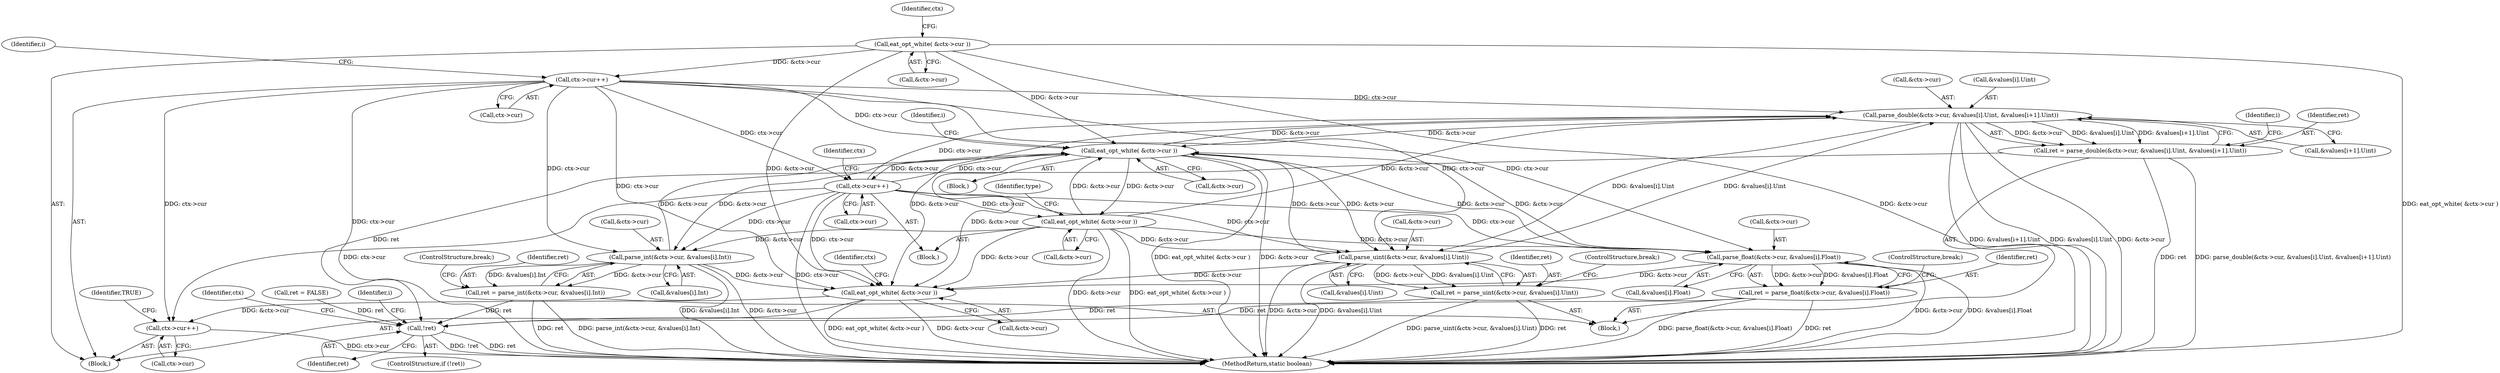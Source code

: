 digraph "0_virglrenderer_e534b51ca3c3cd25f3990589932a9ed711c59b27@array" {
"1002869" [label="(Call,parse_double(&ctx->cur, &values[i].Uint, &values[i+1].Uint))"];
"1002817" [label="(Call,ctx->cur++)"];
"1002799" [label="(Call,eat_opt_white( &ctx->cur ))"];
"1002831" [label="(Call,eat_opt_white( &ctx->cur ))"];
"1002894" [label="(Call,parse_float(&ctx->cur, &values[i].Float))"];
"1002854" [label="(Call,ctx->cur++)"];
"1002858" [label="(Call,eat_opt_white( &ctx->cur ))"];
"1002909" [label="(Call,parse_uint(&ctx->cur, &values[i].Uint))"];
"1002869" [label="(Call,parse_double(&ctx->cur, &values[i].Uint, &values[i+1].Uint))"];
"1002924" [label="(Call,parse_int(&ctx->cur, &values[i].Int))"];
"1002867" [label="(Call,ret = parse_double(&ctx->cur, &values[i].Uint, &values[i+1].Uint))"];
"1002944" [label="(Call,!ret)"];
"1002907" [label="(Call,ret = parse_uint(&ctx->cur, &values[i].Uint))"];
"1002952" [label="(Call,eat_opt_white( &ctx->cur ))"];
"1002970" [label="(Call,ctx->cur++)"];
"1002892" [label="(Call,ret = parse_float(&ctx->cur, &values[i].Float))"];
"1002922" [label="(Call,ret = parse_int(&ctx->cur, &values[i].Int))"];
"1002874" [label="(Call,&values[i].Uint)"];
"1002920" [label="(ControlStructure,break;)"];
"1002864" [label="(Identifier,type)"];
"1002909" [label="(Call,parse_uint(&ctx->cur, &values[i].Uint))"];
"1002799" [label="(Call,eat_opt_white( &ctx->cur ))"];
"1002892" [label="(Call,ret = parse_float(&ctx->cur, &values[i].Float))"];
"1002817" [label="(Call,ctx->cur++)"];
"1002961" [label="(Identifier,ctx)"];
"1002889" [label="(Identifier,i)"];
"1002895" [label="(Call,&ctx->cur)"];
"1002914" [label="(Call,&values[i].Uint)"];
"1002945" [label="(Identifier,ret)"];
"1002854" [label="(Call,ctx->cur++)"];
"1002859" [label="(Call,&ctx->cur)"];
"1002948" [label="(Identifier,ctx)"];
"1002953" [label="(Call,&ctx->cur)"];
"1002970" [label="(Call,ctx->cur++)"];
"1002868" [label="(Identifier,ret)"];
"1004155" [label="(MethodReturn,static boolean)"];
"1002823" [label="(Identifier,i)"];
"1002943" [label="(ControlStructure,if (!ret))"];
"1002865" [label="(Block,)"];
"1002840" [label="(Block,)"];
"1002905" [label="(ControlStructure,break;)"];
"1002924" [label="(Call,parse_int(&ctx->cur, &values[i].Int))"];
"1002800" [label="(Call,&ctx->cur)"];
"1002939" [label="(Call,ret = FALSE)"];
"1002818" [label="(Call,ctx->cur)"];
"1002935" [label="(ControlStructure,break;)"];
"1002944" [label="(Call,!ret)"];
"1002880" [label="(Call,&values[i+1].Uint)"];
"1002908" [label="(Identifier,ret)"];
"1002808" [label="(Identifier,ctx)"];
"1002832" [label="(Call,&ctx->cur)"];
"1002971" [label="(Call,ctx->cur)"];
"1002869" [label="(Call,parse_double(&ctx->cur, &values[i].Uint, &values[i+1].Uint))"];
"1002858" [label="(Call,eat_opt_white( &ctx->cur ))"];
"1002929" [label="(Call,&values[i].Int)"];
"1002975" [label="(Identifier,TRUE)"];
"1002952" [label="(Call,eat_opt_white( &ctx->cur ))"];
"1002855" [label="(Call,ctx->cur)"];
"1002893" [label="(Identifier,ret)"];
"1002925" [label="(Call,&ctx->cur)"];
"1002899" [label="(Call,&values[i].Float)"];
"1002923" [label="(Identifier,ret)"];
"1002867" [label="(Call,ret = parse_double(&ctx->cur, &values[i].Uint, &values[i+1].Uint))"];
"1002870" [label="(Call,&ctx->cur)"];
"1002831" [label="(Call,eat_opt_white( &ctx->cur ))"];
"1002894" [label="(Call,parse_float(&ctx->cur, &values[i].Float))"];
"1002830" [label="(Block,)"];
"1002838" [label="(Identifier,i)"];
"1002910" [label="(Call,&ctx->cur)"];
"1002796" [label="(Block,)"];
"1002829" [label="(Identifier,i)"];
"1002861" [label="(Identifier,ctx)"];
"1002907" [label="(Call,ret = parse_uint(&ctx->cur, &values[i].Uint))"];
"1002922" [label="(Call,ret = parse_int(&ctx->cur, &values[i].Int))"];
"1002869" -> "1002867"  [label="AST: "];
"1002869" -> "1002880"  [label="CFG: "];
"1002870" -> "1002869"  [label="AST: "];
"1002874" -> "1002869"  [label="AST: "];
"1002880" -> "1002869"  [label="AST: "];
"1002867" -> "1002869"  [label="CFG: "];
"1002869" -> "1004155"  [label="DDG: &values[i+1].Uint"];
"1002869" -> "1004155"  [label="DDG: &values[i].Uint"];
"1002869" -> "1004155"  [label="DDG: &ctx->cur"];
"1002869" -> "1002831"  [label="DDG: &ctx->cur"];
"1002869" -> "1002867"  [label="DDG: &ctx->cur"];
"1002869" -> "1002867"  [label="DDG: &values[i].Uint"];
"1002869" -> "1002867"  [label="DDG: &values[i+1].Uint"];
"1002817" -> "1002869"  [label="DDG: ctx->cur"];
"1002831" -> "1002869"  [label="DDG: &ctx->cur"];
"1002854" -> "1002869"  [label="DDG: ctx->cur"];
"1002858" -> "1002869"  [label="DDG: &ctx->cur"];
"1002909" -> "1002869"  [label="DDG: &values[i].Uint"];
"1002869" -> "1002909"  [label="DDG: &values[i].Uint"];
"1002869" -> "1002952"  [label="DDG: &ctx->cur"];
"1002817" -> "1002796"  [label="AST: "];
"1002817" -> "1002818"  [label="CFG: "];
"1002818" -> "1002817"  [label="AST: "];
"1002823" -> "1002817"  [label="CFG: "];
"1002817" -> "1004155"  [label="DDG: ctx->cur"];
"1002799" -> "1002817"  [label="DDG: &ctx->cur"];
"1002817" -> "1002831"  [label="DDG: ctx->cur"];
"1002817" -> "1002854"  [label="DDG: ctx->cur"];
"1002817" -> "1002894"  [label="DDG: ctx->cur"];
"1002817" -> "1002909"  [label="DDG: ctx->cur"];
"1002817" -> "1002924"  [label="DDG: ctx->cur"];
"1002817" -> "1002952"  [label="DDG: ctx->cur"];
"1002817" -> "1002970"  [label="DDG: ctx->cur"];
"1002799" -> "1002796"  [label="AST: "];
"1002799" -> "1002800"  [label="CFG: "];
"1002800" -> "1002799"  [label="AST: "];
"1002808" -> "1002799"  [label="CFG: "];
"1002799" -> "1004155"  [label="DDG: &ctx->cur"];
"1002799" -> "1004155"  [label="DDG: eat_opt_white( &ctx->cur )"];
"1002799" -> "1002831"  [label="DDG: &ctx->cur"];
"1002799" -> "1002952"  [label="DDG: &ctx->cur"];
"1002831" -> "1002830"  [label="AST: "];
"1002831" -> "1002832"  [label="CFG: "];
"1002832" -> "1002831"  [label="AST: "];
"1002838" -> "1002831"  [label="CFG: "];
"1002831" -> "1004155"  [label="DDG: eat_opt_white( &ctx->cur )"];
"1002831" -> "1004155"  [label="DDG: &ctx->cur"];
"1002894" -> "1002831"  [label="DDG: &ctx->cur"];
"1002854" -> "1002831"  [label="DDG: ctx->cur"];
"1002909" -> "1002831"  [label="DDG: &ctx->cur"];
"1002924" -> "1002831"  [label="DDG: &ctx->cur"];
"1002858" -> "1002831"  [label="DDG: &ctx->cur"];
"1002831" -> "1002854"  [label="DDG: &ctx->cur"];
"1002831" -> "1002858"  [label="DDG: &ctx->cur"];
"1002831" -> "1002894"  [label="DDG: &ctx->cur"];
"1002831" -> "1002909"  [label="DDG: &ctx->cur"];
"1002831" -> "1002924"  [label="DDG: &ctx->cur"];
"1002831" -> "1002952"  [label="DDG: &ctx->cur"];
"1002894" -> "1002892"  [label="AST: "];
"1002894" -> "1002899"  [label="CFG: "];
"1002895" -> "1002894"  [label="AST: "];
"1002899" -> "1002894"  [label="AST: "];
"1002892" -> "1002894"  [label="CFG: "];
"1002894" -> "1004155"  [label="DDG: &ctx->cur"];
"1002894" -> "1004155"  [label="DDG: &values[i].Float"];
"1002894" -> "1002892"  [label="DDG: &ctx->cur"];
"1002894" -> "1002892"  [label="DDG: &values[i].Float"];
"1002854" -> "1002894"  [label="DDG: ctx->cur"];
"1002858" -> "1002894"  [label="DDG: &ctx->cur"];
"1002894" -> "1002952"  [label="DDG: &ctx->cur"];
"1002854" -> "1002840"  [label="AST: "];
"1002854" -> "1002855"  [label="CFG: "];
"1002855" -> "1002854"  [label="AST: "];
"1002861" -> "1002854"  [label="CFG: "];
"1002854" -> "1004155"  [label="DDG: ctx->cur"];
"1002854" -> "1002858"  [label="DDG: ctx->cur"];
"1002854" -> "1002909"  [label="DDG: ctx->cur"];
"1002854" -> "1002924"  [label="DDG: ctx->cur"];
"1002854" -> "1002952"  [label="DDG: ctx->cur"];
"1002854" -> "1002970"  [label="DDG: ctx->cur"];
"1002858" -> "1002840"  [label="AST: "];
"1002858" -> "1002859"  [label="CFG: "];
"1002859" -> "1002858"  [label="AST: "];
"1002864" -> "1002858"  [label="CFG: "];
"1002858" -> "1004155"  [label="DDG: eat_opt_white( &ctx->cur )"];
"1002858" -> "1004155"  [label="DDG: &ctx->cur"];
"1002858" -> "1002909"  [label="DDG: &ctx->cur"];
"1002858" -> "1002924"  [label="DDG: &ctx->cur"];
"1002858" -> "1002952"  [label="DDG: &ctx->cur"];
"1002909" -> "1002907"  [label="AST: "];
"1002909" -> "1002914"  [label="CFG: "];
"1002910" -> "1002909"  [label="AST: "];
"1002914" -> "1002909"  [label="AST: "];
"1002907" -> "1002909"  [label="CFG: "];
"1002909" -> "1004155"  [label="DDG: &ctx->cur"];
"1002909" -> "1004155"  [label="DDG: &values[i].Uint"];
"1002909" -> "1002907"  [label="DDG: &ctx->cur"];
"1002909" -> "1002907"  [label="DDG: &values[i].Uint"];
"1002909" -> "1002952"  [label="DDG: &ctx->cur"];
"1002924" -> "1002922"  [label="AST: "];
"1002924" -> "1002929"  [label="CFG: "];
"1002925" -> "1002924"  [label="AST: "];
"1002929" -> "1002924"  [label="AST: "];
"1002922" -> "1002924"  [label="CFG: "];
"1002924" -> "1004155"  [label="DDG: &values[i].Int"];
"1002924" -> "1004155"  [label="DDG: &ctx->cur"];
"1002924" -> "1002922"  [label="DDG: &ctx->cur"];
"1002924" -> "1002922"  [label="DDG: &values[i].Int"];
"1002924" -> "1002952"  [label="DDG: &ctx->cur"];
"1002867" -> "1002865"  [label="AST: "];
"1002868" -> "1002867"  [label="AST: "];
"1002889" -> "1002867"  [label="CFG: "];
"1002867" -> "1004155"  [label="DDG: ret"];
"1002867" -> "1004155"  [label="DDG: parse_double(&ctx->cur, &values[i].Uint, &values[i+1].Uint)"];
"1002867" -> "1002944"  [label="DDG: ret"];
"1002944" -> "1002943"  [label="AST: "];
"1002944" -> "1002945"  [label="CFG: "];
"1002945" -> "1002944"  [label="AST: "];
"1002948" -> "1002944"  [label="CFG: "];
"1002829" -> "1002944"  [label="CFG: "];
"1002944" -> "1004155"  [label="DDG: ret"];
"1002944" -> "1004155"  [label="DDG: !ret"];
"1002922" -> "1002944"  [label="DDG: ret"];
"1002907" -> "1002944"  [label="DDG: ret"];
"1002939" -> "1002944"  [label="DDG: ret"];
"1002892" -> "1002944"  [label="DDG: ret"];
"1002907" -> "1002865"  [label="AST: "];
"1002908" -> "1002907"  [label="AST: "];
"1002920" -> "1002907"  [label="CFG: "];
"1002907" -> "1004155"  [label="DDG: parse_uint(&ctx->cur, &values[i].Uint)"];
"1002907" -> "1004155"  [label="DDG: ret"];
"1002952" -> "1002796"  [label="AST: "];
"1002952" -> "1002953"  [label="CFG: "];
"1002953" -> "1002952"  [label="AST: "];
"1002961" -> "1002952"  [label="CFG: "];
"1002952" -> "1004155"  [label="DDG: eat_opt_white( &ctx->cur )"];
"1002952" -> "1004155"  [label="DDG: &ctx->cur"];
"1002952" -> "1002970"  [label="DDG: &ctx->cur"];
"1002970" -> "1002796"  [label="AST: "];
"1002970" -> "1002971"  [label="CFG: "];
"1002971" -> "1002970"  [label="AST: "];
"1002975" -> "1002970"  [label="CFG: "];
"1002970" -> "1004155"  [label="DDG: ctx->cur"];
"1002892" -> "1002865"  [label="AST: "];
"1002893" -> "1002892"  [label="AST: "];
"1002905" -> "1002892"  [label="CFG: "];
"1002892" -> "1004155"  [label="DDG: parse_float(&ctx->cur, &values[i].Float)"];
"1002892" -> "1004155"  [label="DDG: ret"];
"1002922" -> "1002865"  [label="AST: "];
"1002923" -> "1002922"  [label="AST: "];
"1002935" -> "1002922"  [label="CFG: "];
"1002922" -> "1004155"  [label="DDG: ret"];
"1002922" -> "1004155"  [label="DDG: parse_int(&ctx->cur, &values[i].Int)"];
}
